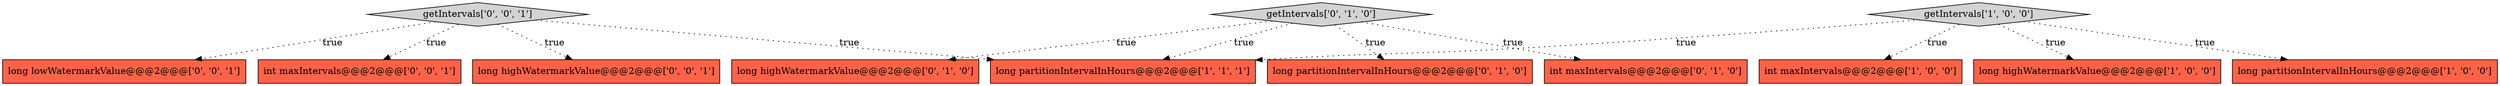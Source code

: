 digraph {
9 [style = filled, label = "long lowWatermarkValue@@@2@@@['0', '0', '1']", fillcolor = tomato, shape = box image = "AAA0AAABBB3BBB"];
1 [style = filled, label = "int maxIntervals@@@2@@@['1', '0', '0']", fillcolor = tomato, shape = box image = "AAA0AAABBB1BBB"];
6 [style = filled, label = "getIntervals['0', '1', '0']", fillcolor = lightgray, shape = diamond image = "AAA0AAABBB2BBB"];
8 [style = filled, label = "long partitionIntervalInHours@@@2@@@['0', '1', '0']", fillcolor = tomato, shape = box image = "AAA0AAABBB2BBB"];
0 [style = filled, label = "long highWatermarkValue@@@2@@@['1', '0', '0']", fillcolor = tomato, shape = box image = "AAA0AAABBB1BBB"];
3 [style = filled, label = "getIntervals['1', '0', '0']", fillcolor = lightgray, shape = diamond image = "AAA0AAABBB1BBB"];
5 [style = filled, label = "int maxIntervals@@@2@@@['0', '1', '0']", fillcolor = tomato, shape = box image = "AAA0AAABBB2BBB"];
10 [style = filled, label = "int maxIntervals@@@2@@@['0', '0', '1']", fillcolor = tomato, shape = box image = "AAA0AAABBB3BBB"];
12 [style = filled, label = "long highWatermarkValue@@@2@@@['0', '0', '1']", fillcolor = tomato, shape = box image = "AAA0AAABBB3BBB"];
7 [style = filled, label = "long highWatermarkValue@@@2@@@['0', '1', '0']", fillcolor = tomato, shape = box image = "AAA0AAABBB2BBB"];
11 [style = filled, label = "getIntervals['0', '0', '1']", fillcolor = lightgray, shape = diamond image = "AAA0AAABBB3BBB"];
2 [style = filled, label = "long partitionIntervalInHours@@@2@@@['1', '0', '0']", fillcolor = tomato, shape = box image = "AAA0AAABBB1BBB"];
4 [style = filled, label = "long partitionIntervalInHours@@@2@@@['1', '1', '1']", fillcolor = tomato, shape = box image = "AAA0AAABBB1BBB"];
3->4 [style = dotted, label="true"];
6->5 [style = dotted, label="true"];
11->9 [style = dotted, label="true"];
11->4 [style = dotted, label="true"];
6->4 [style = dotted, label="true"];
6->8 [style = dotted, label="true"];
3->1 [style = dotted, label="true"];
11->10 [style = dotted, label="true"];
3->2 [style = dotted, label="true"];
11->12 [style = dotted, label="true"];
3->0 [style = dotted, label="true"];
6->7 [style = dotted, label="true"];
}
